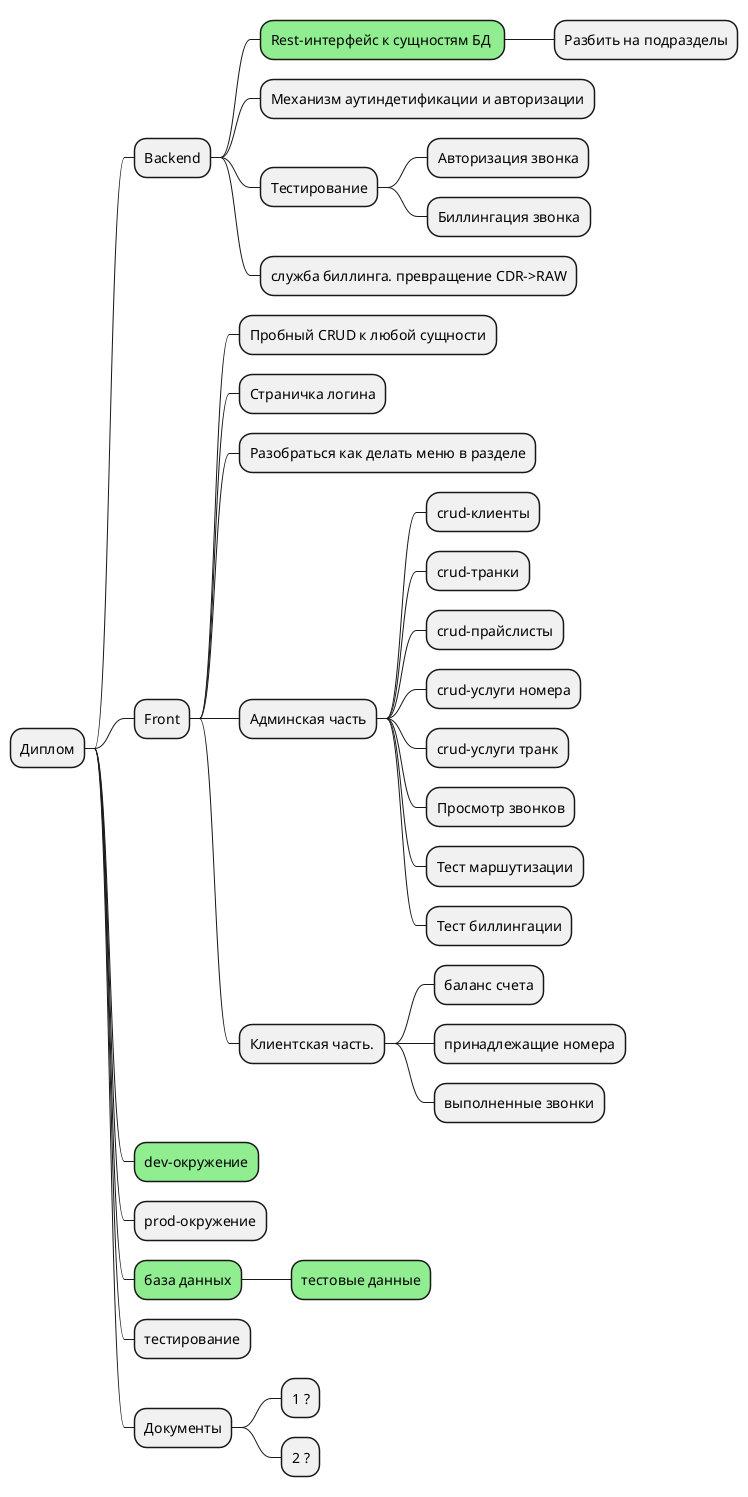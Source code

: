 @startmindmap
* Диплом
** Backend
***[#lightgreen] Rest-интерфейс к сущностям БД <<green>>
**** Разбить на подразделы
*** Механизм аутиндетификации и авторизации
*** Тестирование
**** Авторизация звонка
**** Биллингация звонка
*** служба биллинга. превращение CDR->RAW

** Front
*** Пробный CRUD к любой сущности
*** Страничка логина
*** Разобраться как делать меню в разделе
*** Админская часть
**** crud-клиенты
**** сrud-транки
**** сrud-прайслисты
**** сrud-услуги номера
**** сrud-услуги транк
**** Просмотр звонков
**** Тест маршутизации
**** Тест биллингации
*** Клиентская часть.
**** баланс счета
**** принадлежащие номера
**** выполненные звонки
**[#lightgreen] dev-окружение
** prod-окружение
**[#lightgreen] база данных
***[#lightgreen] тестовые данные
** тестирование
** Документы
*** 1 ?
*** 2 ?


@endmindmap